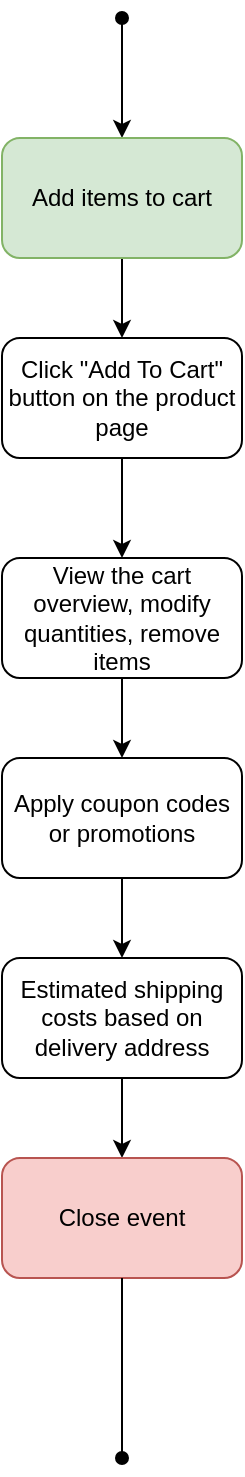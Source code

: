 <mxfile version="21.6.8" type="device">
  <diagram name="Page-1" id="vRKHjlIqqOFtLuPMKSvP">
    <mxGraphModel dx="327" dy="1802" grid="1" gridSize="10" guides="1" tooltips="1" connect="1" arrows="1" fold="1" page="1" pageScale="1" pageWidth="850" pageHeight="1100" math="0" shadow="0">
      <root>
        <mxCell id="0" />
        <mxCell id="1" parent="0" />
        <mxCell id="-5Eoh8BJEmmgL38yk0cj-1" value="" style="endArrow=classic;html=1;rounded=0;startArrow=oval;startFill=1;entryX=0.5;entryY=0;entryDx=0;entryDy=0;" edge="1" parent="1" target="-5Eoh8BJEmmgL38yk0cj-3">
          <mxGeometry width="50" height="50" relative="1" as="geometry">
            <mxPoint x="430" y="-1000" as="sourcePoint" />
            <mxPoint x="430" y="-940" as="targetPoint" />
          </mxGeometry>
        </mxCell>
        <mxCell id="-5Eoh8BJEmmgL38yk0cj-2" value="" style="edgeStyle=orthogonalEdgeStyle;rounded=0;orthogonalLoop=1;jettySize=auto;html=1;" edge="1" parent="1" source="-5Eoh8BJEmmgL38yk0cj-3" target="-5Eoh8BJEmmgL38yk0cj-5">
          <mxGeometry relative="1" as="geometry" />
        </mxCell>
        <mxCell id="-5Eoh8BJEmmgL38yk0cj-3" value="Add items to cart" style="rounded=1;whiteSpace=wrap;html=1;fillColor=#d5e8d4;strokeColor=#82b366;" vertex="1" parent="1">
          <mxGeometry x="370" y="-940" width="120" height="60" as="geometry" />
        </mxCell>
        <mxCell id="-5Eoh8BJEmmgL38yk0cj-4" value="" style="edgeStyle=orthogonalEdgeStyle;rounded=0;orthogonalLoop=1;jettySize=auto;html=1;" edge="1" parent="1" source="-5Eoh8BJEmmgL38yk0cj-5" target="-5Eoh8BJEmmgL38yk0cj-7">
          <mxGeometry relative="1" as="geometry" />
        </mxCell>
        <mxCell id="-5Eoh8BJEmmgL38yk0cj-5" value="Click &quot;Add To Cart&quot; button on the product page" style="rounded=1;whiteSpace=wrap;html=1;" vertex="1" parent="1">
          <mxGeometry x="370" y="-840" width="120" height="60" as="geometry" />
        </mxCell>
        <mxCell id="-5Eoh8BJEmmgL38yk0cj-6" value="" style="edgeStyle=orthogonalEdgeStyle;rounded=0;orthogonalLoop=1;jettySize=auto;html=1;" edge="1" parent="1" source="-5Eoh8BJEmmgL38yk0cj-7" target="-5Eoh8BJEmmgL38yk0cj-9">
          <mxGeometry relative="1" as="geometry" />
        </mxCell>
        <mxCell id="-5Eoh8BJEmmgL38yk0cj-7" value="View the cart overview, modify quantities, remove items" style="rounded=1;whiteSpace=wrap;html=1;" vertex="1" parent="1">
          <mxGeometry x="370" y="-730" width="120" height="60" as="geometry" />
        </mxCell>
        <mxCell id="-5Eoh8BJEmmgL38yk0cj-8" value="" style="edgeStyle=orthogonalEdgeStyle;rounded=0;orthogonalLoop=1;jettySize=auto;html=1;" edge="1" parent="1" source="-5Eoh8BJEmmgL38yk0cj-9" target="-5Eoh8BJEmmgL38yk0cj-11">
          <mxGeometry relative="1" as="geometry" />
        </mxCell>
        <mxCell id="-5Eoh8BJEmmgL38yk0cj-9" value="Apply coupon codes or promotions" style="rounded=1;whiteSpace=wrap;html=1;" vertex="1" parent="1">
          <mxGeometry x="370" y="-630" width="120" height="60" as="geometry" />
        </mxCell>
        <mxCell id="-5Eoh8BJEmmgL38yk0cj-11" value="Estimated shipping costs based on delivery address" style="rounded=1;whiteSpace=wrap;html=1;" vertex="1" parent="1">
          <mxGeometry x="370" y="-530" width="120" height="60" as="geometry" />
        </mxCell>
        <mxCell id="-5Eoh8BJEmmgL38yk0cj-12" value="" style="edgeStyle=orthogonalEdgeStyle;rounded=0;orthogonalLoop=1;jettySize=auto;html=1;exitX=0.5;exitY=1;exitDx=0;exitDy=0;" edge="1" parent="1" source="-5Eoh8BJEmmgL38yk0cj-11" target="-5Eoh8BJEmmgL38yk0cj-14">
          <mxGeometry relative="1" as="geometry">
            <mxPoint x="430" y="-370" as="sourcePoint" />
          </mxGeometry>
        </mxCell>
        <mxCell id="-5Eoh8BJEmmgL38yk0cj-14" value="Close event" style="rounded=1;whiteSpace=wrap;html=1;fillColor=#f8cecc;strokeColor=#b85450;" vertex="1" parent="1">
          <mxGeometry x="370" y="-430" width="120" height="60" as="geometry" />
        </mxCell>
        <mxCell id="-5Eoh8BJEmmgL38yk0cj-15" value="" style="endArrow=oval;html=1;rounded=0;exitX=0.5;exitY=1;exitDx=0;exitDy=0;endFill=1;" edge="1" parent="1" source="-5Eoh8BJEmmgL38yk0cj-14">
          <mxGeometry width="50" height="50" relative="1" as="geometry">
            <mxPoint x="440" y="-160" as="sourcePoint" />
            <mxPoint x="430" y="-280" as="targetPoint" />
          </mxGeometry>
        </mxCell>
      </root>
    </mxGraphModel>
  </diagram>
</mxfile>

